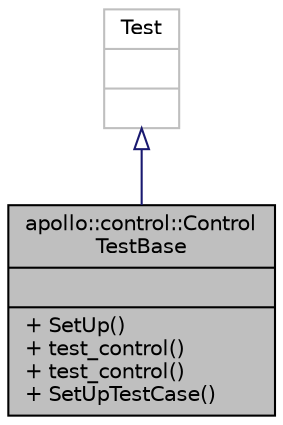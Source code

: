 digraph "apollo::control::ControlTestBase"
{
  edge [fontname="Helvetica",fontsize="10",labelfontname="Helvetica",labelfontsize="10"];
  node [fontname="Helvetica",fontsize="10",shape=record];
  Node2 [label="{apollo::control::Control\lTestBase\n||+ SetUp()\l+ test_control()\l+ test_control()\l+ SetUpTestCase()\l}",height=0.2,width=0.4,color="black", fillcolor="grey75", style="filled", fontcolor="black"];
  Node3 -> Node2 [dir="back",color="midnightblue",fontsize="10",style="solid",arrowtail="onormal",fontname="Helvetica"];
  Node3 [label="{Test\n||}",height=0.2,width=0.4,color="grey75", fillcolor="white", style="filled"];
}
